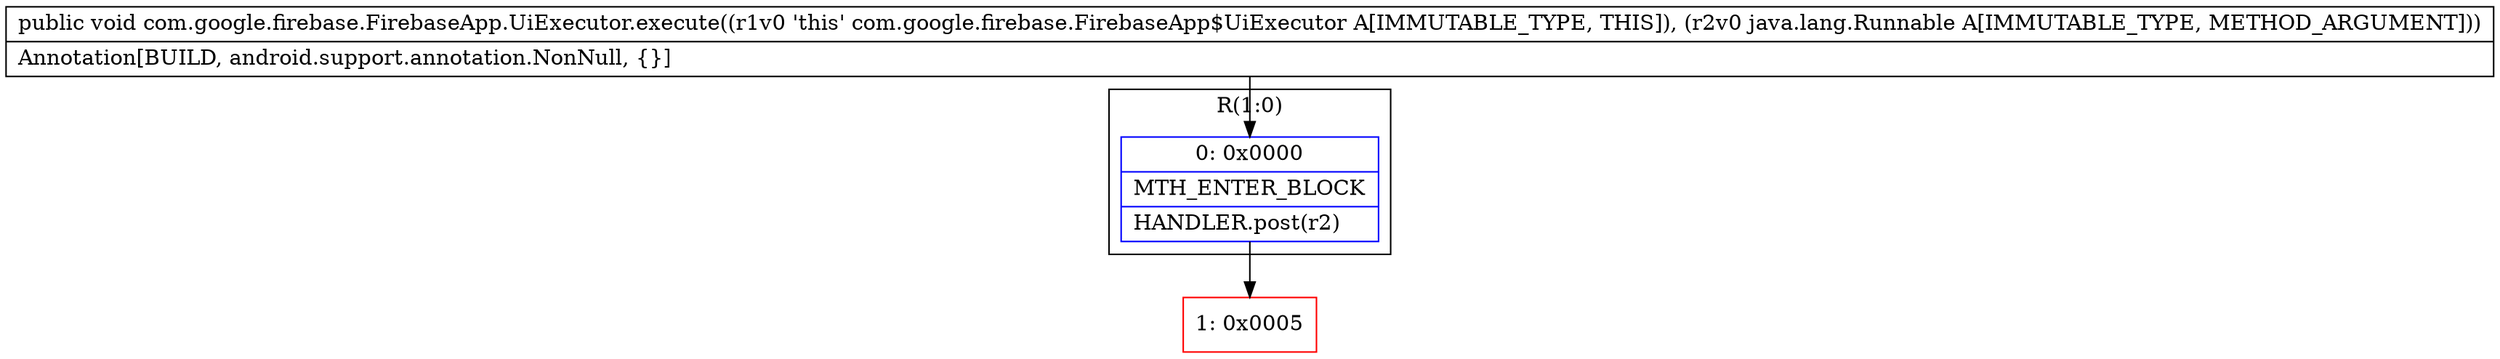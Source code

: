 digraph "CFG forcom.google.firebase.FirebaseApp.UiExecutor.execute(Ljava\/lang\/Runnable;)V" {
subgraph cluster_Region_505974296 {
label = "R(1:0)";
node [shape=record,color=blue];
Node_0 [shape=record,label="{0\:\ 0x0000|MTH_ENTER_BLOCK\l|HANDLER.post(r2)\l}"];
}
Node_1 [shape=record,color=red,label="{1\:\ 0x0005}"];
MethodNode[shape=record,label="{public void com.google.firebase.FirebaseApp.UiExecutor.execute((r1v0 'this' com.google.firebase.FirebaseApp$UiExecutor A[IMMUTABLE_TYPE, THIS]), (r2v0 java.lang.Runnable A[IMMUTABLE_TYPE, METHOD_ARGUMENT]))  | Annotation[BUILD, android.support.annotation.NonNull, \{\}]\l}"];
MethodNode -> Node_0;
Node_0 -> Node_1;
}

